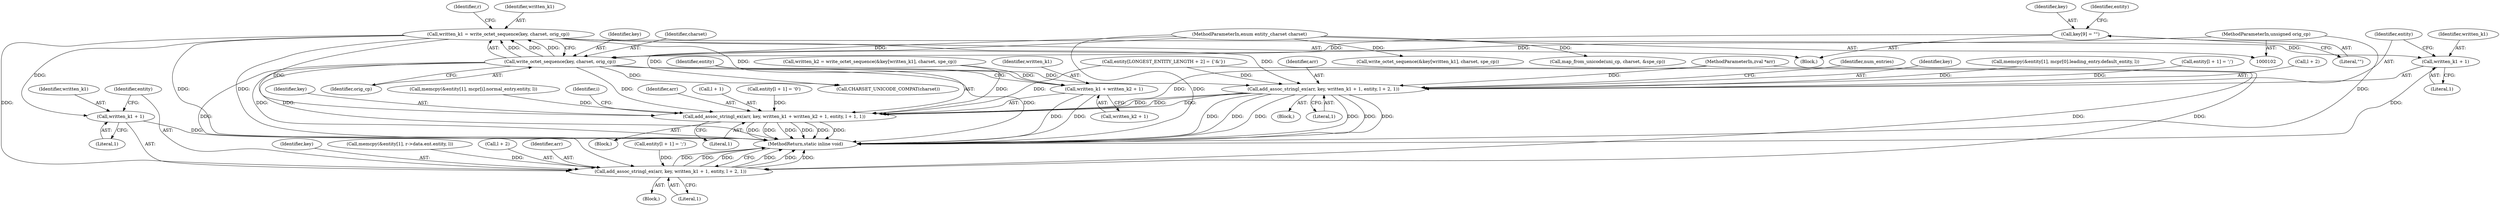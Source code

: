 digraph "0_php-src_0da8b8b801f9276359262f1ef8274c7812d3dfda?w=1_12@API" {
"1000116" [label="(Call,written_k1 = write_octet_sequence(key, charset, orig_cp))"];
"1000118" [label="(Call,write_octet_sequence(key, charset, orig_cp))"];
"1000109" [label="(Call,key[9] = \"\")"];
"1000105" [label="(MethodParameterIn,enum entity_charset charset)"];
"1000104" [label="(MethodParameterIn,unsigned orig_cp)"];
"1000158" [label="(Call,add_assoc_stringl_ex(arr, key, written_k1 + 1, entity, l + 2, 1))"];
"1000161" [label="(Call,written_k1 + 1)"];
"1000222" [label="(Call,add_assoc_stringl_ex(arr, key, written_k1 + 1, entity, l + 2, 1))"];
"1000329" [label="(Call,add_assoc_stringl_ex(arr, key, written_k1 + written_k2 + 1, entity, l + 1, 1))"];
"1000225" [label="(Call,written_k1 + 1)"];
"1000332" [label="(Call,written_k1 + written_k2 + 1)"];
"1000251" [label="(Block,)"];
"1000160" [label="(Identifier,key)"];
"1000119" [label="(Identifier,key)"];
"1000224" [label="(Identifier,key)"];
"1000104" [label="(MethodParameterIn,unsigned orig_cp)"];
"1000138" [label="(Call,memcpy(&entity[1], r->data.ent.entity, l))"];
"1000295" [label="(Call,write_octet_sequence(&key[written_k1], charset, spe_cp))"];
"1000116" [label="(Call,written_k1 = write_octet_sequence(key, charset, orig_cp))"];
"1000158" [label="(Call,add_assoc_stringl_ex(arr, key, written_k1 + 1, entity, l + 2, 1))"];
"1000111" [label="(Literal,\"\")"];
"1000163" [label="(Literal,1)"];
"1000191" [label="(Block,)"];
"1000225" [label="(Call,written_k1 + 1)"];
"1000202" [label="(Call,memcpy(&entity[1], mcpr[0].leading_entry.default_entity, l))"];
"1000161" [label="(Call,written_k1 + 1)"];
"1000215" [label="(Call,entity[l + 1] = ';')"];
"1000331" [label="(Identifier,key)"];
"1000302" [label="(Call,memcpy(&entity[1], mcpr[i].normal_entry.entity, l))"];
"1000127" [label="(Block,)"];
"1000162" [label="(Identifier,written_k1)"];
"1000250" [label="(Identifier,i)"];
"1000232" [label="(Literal,1)"];
"1000109" [label="(Call,key[9] = \"\")"];
"1000107" [label="(Block,)"];
"1000125" [label="(Identifier,r)"];
"1000229" [label="(Call,l + 2)"];
"1000334" [label="(Call,written_k2 + 1)"];
"1000165" [label="(Call,l + 2)"];
"1000168" [label="(Literal,1)"];
"1000281" [label="(Call,map_from_unicode(uni_cp, charset, &spe_cp))"];
"1000293" [label="(Call,written_k2 = write_octet_sequence(&key[written_k1], charset, spe_cp))"];
"1000330" [label="(Identifier,arr)"];
"1000338" [label="(Call,l + 1)"];
"1000329" [label="(Call,add_assoc_stringl_ex(arr, key, written_k1 + written_k2 + 1, entity, l + 1, 1))"];
"1000322" [label="(Call,entity[l + 1] = '\0')"];
"1000159" [label="(Identifier,arr)"];
"1000121" [label="(Identifier,orig_cp)"];
"1000110" [label="(Identifier,key)"];
"1000164" [label="(Identifier,entity)"];
"1000222" [label="(Call,add_assoc_stringl_ex(arr, key, written_k1 + 1, entity, l + 2, 1))"];
"1000113" [label="(Call,entity[LONGEST_ENTITY_LENGTH + 2] = {'&'})"];
"1000341" [label="(Literal,1)"];
"1000114" [label="(Identifier,entity)"];
"1000227" [label="(Literal,1)"];
"1000151" [label="(Call,entity[l + 1] = ';')"];
"1000337" [label="(Identifier,entity)"];
"1000223" [label="(Identifier,arr)"];
"1000105" [label="(MethodParameterIn,enum entity_charset charset)"];
"1000120" [label="(Identifier,charset)"];
"1000332" [label="(Call,written_k1 + written_k2 + 1)"];
"1000276" [label="(Call,CHARSET_UNICODE_COMPAT(charset))"];
"1000106" [label="(MethodParameterIn,zval *arr)"];
"1000118" [label="(Call,write_octet_sequence(key, charset, orig_cp))"];
"1000228" [label="(Identifier,entity)"];
"1000226" [label="(Identifier,written_k1)"];
"1000333" [label="(Identifier,written_k1)"];
"1000342" [label="(MethodReturn,static inline void)"];
"1000234" [label="(Identifier,num_entries)"];
"1000117" [label="(Identifier,written_k1)"];
"1000116" -> "1000107"  [label="AST: "];
"1000116" -> "1000118"  [label="CFG: "];
"1000117" -> "1000116"  [label="AST: "];
"1000118" -> "1000116"  [label="AST: "];
"1000125" -> "1000116"  [label="CFG: "];
"1000116" -> "1000342"  [label="DDG: "];
"1000116" -> "1000342"  [label="DDG: "];
"1000118" -> "1000116"  [label="DDG: "];
"1000118" -> "1000116"  [label="DDG: "];
"1000118" -> "1000116"  [label="DDG: "];
"1000116" -> "1000158"  [label="DDG: "];
"1000116" -> "1000161"  [label="DDG: "];
"1000116" -> "1000222"  [label="DDG: "];
"1000116" -> "1000225"  [label="DDG: "];
"1000116" -> "1000329"  [label="DDG: "];
"1000116" -> "1000332"  [label="DDG: "];
"1000118" -> "1000121"  [label="CFG: "];
"1000119" -> "1000118"  [label="AST: "];
"1000120" -> "1000118"  [label="AST: "];
"1000121" -> "1000118"  [label="AST: "];
"1000118" -> "1000342"  [label="DDG: "];
"1000118" -> "1000342"  [label="DDG: "];
"1000118" -> "1000342"  [label="DDG: "];
"1000109" -> "1000118"  [label="DDG: "];
"1000105" -> "1000118"  [label="DDG: "];
"1000104" -> "1000118"  [label="DDG: "];
"1000118" -> "1000158"  [label="DDG: "];
"1000118" -> "1000222"  [label="DDG: "];
"1000118" -> "1000276"  [label="DDG: "];
"1000118" -> "1000329"  [label="DDG: "];
"1000109" -> "1000107"  [label="AST: "];
"1000109" -> "1000111"  [label="CFG: "];
"1000110" -> "1000109"  [label="AST: "];
"1000111" -> "1000109"  [label="AST: "];
"1000114" -> "1000109"  [label="CFG: "];
"1000105" -> "1000102"  [label="AST: "];
"1000105" -> "1000342"  [label="DDG: "];
"1000105" -> "1000276"  [label="DDG: "];
"1000105" -> "1000281"  [label="DDG: "];
"1000105" -> "1000295"  [label="DDG: "];
"1000104" -> "1000102"  [label="AST: "];
"1000104" -> "1000342"  [label="DDG: "];
"1000158" -> "1000127"  [label="AST: "];
"1000158" -> "1000168"  [label="CFG: "];
"1000159" -> "1000158"  [label="AST: "];
"1000160" -> "1000158"  [label="AST: "];
"1000161" -> "1000158"  [label="AST: "];
"1000164" -> "1000158"  [label="AST: "];
"1000165" -> "1000158"  [label="AST: "];
"1000168" -> "1000158"  [label="AST: "];
"1000342" -> "1000158"  [label="CFG: "];
"1000158" -> "1000342"  [label="DDG: "];
"1000158" -> "1000342"  [label="DDG: "];
"1000158" -> "1000342"  [label="DDG: "];
"1000158" -> "1000342"  [label="DDG: "];
"1000158" -> "1000342"  [label="DDG: "];
"1000158" -> "1000342"  [label="DDG: "];
"1000106" -> "1000158"  [label="DDG: "];
"1000113" -> "1000158"  [label="DDG: "];
"1000151" -> "1000158"  [label="DDG: "];
"1000138" -> "1000158"  [label="DDG: "];
"1000161" -> "1000163"  [label="CFG: "];
"1000162" -> "1000161"  [label="AST: "];
"1000163" -> "1000161"  [label="AST: "];
"1000164" -> "1000161"  [label="CFG: "];
"1000161" -> "1000342"  [label="DDG: "];
"1000222" -> "1000191"  [label="AST: "];
"1000222" -> "1000232"  [label="CFG: "];
"1000223" -> "1000222"  [label="AST: "];
"1000224" -> "1000222"  [label="AST: "];
"1000225" -> "1000222"  [label="AST: "];
"1000228" -> "1000222"  [label="AST: "];
"1000229" -> "1000222"  [label="AST: "];
"1000232" -> "1000222"  [label="AST: "];
"1000234" -> "1000222"  [label="CFG: "];
"1000222" -> "1000342"  [label="DDG: "];
"1000222" -> "1000342"  [label="DDG: "];
"1000222" -> "1000342"  [label="DDG: "];
"1000222" -> "1000342"  [label="DDG: "];
"1000222" -> "1000342"  [label="DDG: "];
"1000222" -> "1000342"  [label="DDG: "];
"1000106" -> "1000222"  [label="DDG: "];
"1000215" -> "1000222"  [label="DDG: "];
"1000113" -> "1000222"  [label="DDG: "];
"1000202" -> "1000222"  [label="DDG: "];
"1000222" -> "1000329"  [label="DDG: "];
"1000222" -> "1000329"  [label="DDG: "];
"1000222" -> "1000329"  [label="DDG: "];
"1000329" -> "1000251"  [label="AST: "];
"1000329" -> "1000341"  [label="CFG: "];
"1000330" -> "1000329"  [label="AST: "];
"1000331" -> "1000329"  [label="AST: "];
"1000332" -> "1000329"  [label="AST: "];
"1000337" -> "1000329"  [label="AST: "];
"1000338" -> "1000329"  [label="AST: "];
"1000341" -> "1000329"  [label="AST: "];
"1000250" -> "1000329"  [label="CFG: "];
"1000329" -> "1000342"  [label="DDG: "];
"1000329" -> "1000342"  [label="DDG: "];
"1000329" -> "1000342"  [label="DDG: "];
"1000329" -> "1000342"  [label="DDG: "];
"1000329" -> "1000342"  [label="DDG: "];
"1000329" -> "1000342"  [label="DDG: "];
"1000106" -> "1000329"  [label="DDG: "];
"1000293" -> "1000329"  [label="DDG: "];
"1000322" -> "1000329"  [label="DDG: "];
"1000113" -> "1000329"  [label="DDG: "];
"1000302" -> "1000329"  [label="DDG: "];
"1000225" -> "1000227"  [label="CFG: "];
"1000226" -> "1000225"  [label="AST: "];
"1000227" -> "1000225"  [label="AST: "];
"1000228" -> "1000225"  [label="CFG: "];
"1000225" -> "1000342"  [label="DDG: "];
"1000332" -> "1000334"  [label="CFG: "];
"1000333" -> "1000332"  [label="AST: "];
"1000334" -> "1000332"  [label="AST: "];
"1000337" -> "1000332"  [label="CFG: "];
"1000332" -> "1000342"  [label="DDG: "];
"1000332" -> "1000342"  [label="DDG: "];
"1000293" -> "1000332"  [label="DDG: "];
}
